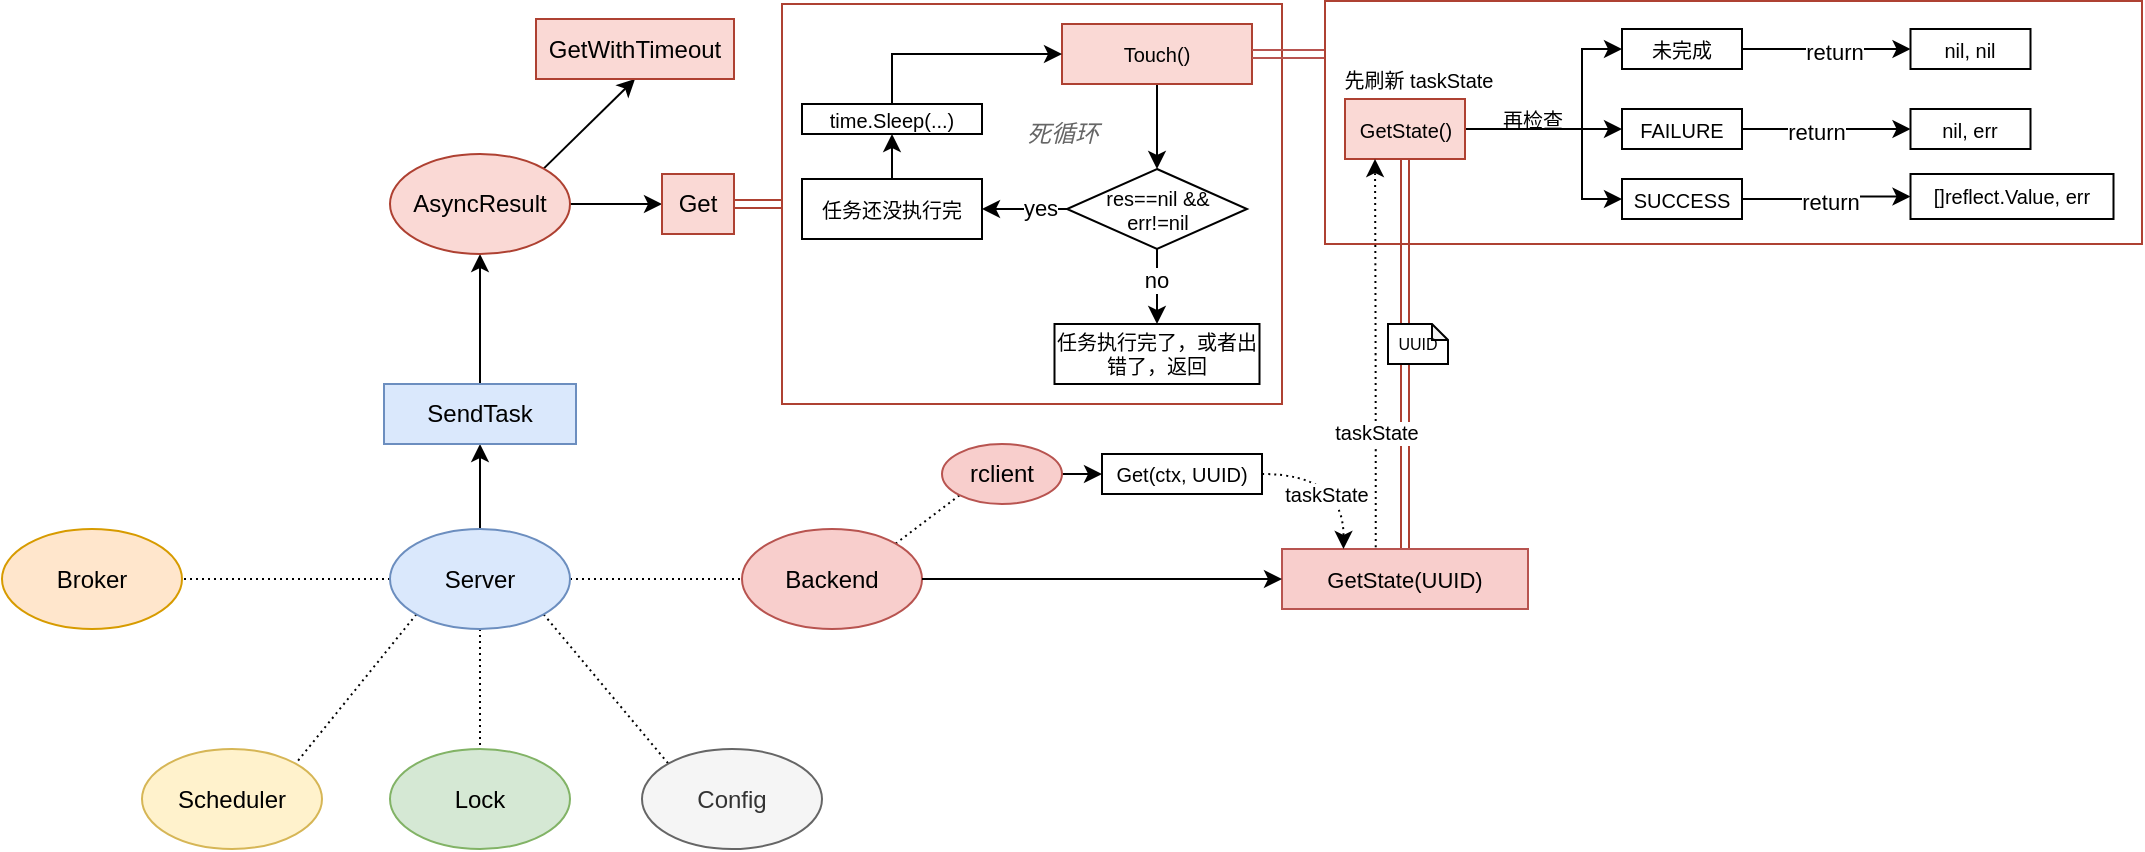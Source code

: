 <mxfile version="27.2.0" pages="3">
  <diagram name="第 1 页" id="FOzh4IWzmii-9WCR0G31">
    <mxGraphModel dx="673" dy="434" grid="1" gridSize="10" guides="1" tooltips="1" connect="1" arrows="1" fold="1" page="1" pageScale="1" pageWidth="827" pageHeight="1169" math="0" shadow="0">
      <root>
        <mxCell id="0" />
        <mxCell id="1" parent="0" />
        <mxCell id="Ofl7h55x0vACvlSZ26nz-1" style="rounded=0;orthogonalLoop=1;jettySize=auto;html=1;exitX=0;exitY=0.5;exitDx=0;exitDy=0;entryX=1;entryY=0.5;entryDx=0;entryDy=0;endArrow=none;startFill=0;endFill=1;dashed=1;dashPattern=1 2;" parent="1" source="Ofl7h55x0vACvlSZ26nz-7" target="Ofl7h55x0vACvlSZ26nz-8" edge="1">
          <mxGeometry relative="1" as="geometry" />
        </mxCell>
        <mxCell id="Ofl7h55x0vACvlSZ26nz-2" style="rounded=0;orthogonalLoop=1;jettySize=auto;html=1;entryX=0;entryY=0.5;entryDx=0;entryDy=0;endArrow=none;startFill=0;exitX=1;exitY=0.5;exitDx=0;exitDy=0;dashed=1;dashPattern=1 2;" parent="1" source="Ofl7h55x0vACvlSZ26nz-7" target="Ofl7h55x0vACvlSZ26nz-10" edge="1">
          <mxGeometry relative="1" as="geometry" />
        </mxCell>
        <mxCell id="Ofl7h55x0vACvlSZ26nz-3" style="rounded=0;orthogonalLoop=1;jettySize=auto;html=1;exitX=1;exitY=1;exitDx=0;exitDy=0;entryX=0;entryY=0;entryDx=0;entryDy=0;endArrow=none;startFill=0;dashed=1;dashPattern=1 2;" parent="1" source="Ofl7h55x0vACvlSZ26nz-7" target="Ofl7h55x0vACvlSZ26nz-11" edge="1">
          <mxGeometry relative="1" as="geometry" />
        </mxCell>
        <mxCell id="Ofl7h55x0vACvlSZ26nz-4" style="rounded=0;orthogonalLoop=1;jettySize=auto;html=1;entryX=1;entryY=0;entryDx=0;entryDy=0;endArrow=none;startFill=0;exitX=0;exitY=1;exitDx=0;exitDy=0;dashed=1;dashPattern=1 2;" parent="1" source="Ofl7h55x0vACvlSZ26nz-7" target="Ofl7h55x0vACvlSZ26nz-13" edge="1">
          <mxGeometry relative="1" as="geometry" />
        </mxCell>
        <mxCell id="Ofl7h55x0vACvlSZ26nz-5" style="rounded=0;orthogonalLoop=1;jettySize=auto;html=1;entryX=0.5;entryY=0;entryDx=0;entryDy=0;endArrow=none;startFill=0;exitX=0.5;exitY=1;exitDx=0;exitDy=0;dashed=1;dashPattern=1 2;" parent="1" source="Ofl7h55x0vACvlSZ26nz-7" target="Ofl7h55x0vACvlSZ26nz-12" edge="1">
          <mxGeometry relative="1" as="geometry" />
        </mxCell>
        <mxCell id="Ofl7h55x0vACvlSZ26nz-6" style="edgeStyle=orthogonalEdgeStyle;rounded=0;orthogonalLoop=1;jettySize=auto;html=1;exitX=0.5;exitY=0;exitDx=0;exitDy=0;entryX=0.5;entryY=1;entryDx=0;entryDy=0;" parent="1" source="Ofl7h55x0vACvlSZ26nz-7" target="Ofl7h55x0vACvlSZ26nz-15" edge="1">
          <mxGeometry relative="1" as="geometry" />
        </mxCell>
        <mxCell id="Ofl7h55x0vACvlSZ26nz-7" value="Server" style="ellipse;whiteSpace=wrap;html=1;fillColor=#dae8fc;strokeColor=#6c8ebf;" parent="1" vertex="1">
          <mxGeometry x="374" y="372.5" width="90" height="50" as="geometry" />
        </mxCell>
        <mxCell id="Ofl7h55x0vACvlSZ26nz-8" value="Broker" style="ellipse;whiteSpace=wrap;html=1;fillColor=#ffe6cc;strokeColor=#d79b00;" parent="1" vertex="1">
          <mxGeometry x="180" y="372.5" width="90" height="50" as="geometry" />
        </mxCell>
        <mxCell id="Ofl7h55x0vACvlSZ26nz-9" style="rounded=0;orthogonalLoop=1;jettySize=auto;html=1;exitX=1;exitY=0;exitDx=0;exitDy=0;entryX=0;entryY=1;entryDx=0;entryDy=0;endArrow=none;startFill=0;dashed=1;dashPattern=1 2;" parent="1" source="Ofl7h55x0vACvlSZ26nz-10" target="Ofl7h55x0vACvlSZ26nz-57" edge="1">
          <mxGeometry relative="1" as="geometry" />
        </mxCell>
        <mxCell id="Ofl7h55x0vACvlSZ26nz-10" value="Backend" style="ellipse;whiteSpace=wrap;html=1;fillColor=#f8cecc;strokeColor=#b85450;" parent="1" vertex="1">
          <mxGeometry x="550" y="372.5" width="90" height="50" as="geometry" />
        </mxCell>
        <mxCell id="Ofl7h55x0vACvlSZ26nz-11" value="Config" style="ellipse;whiteSpace=wrap;html=1;fillColor=#f5f5f5;strokeColor=#666666;fontColor=#333333;" parent="1" vertex="1">
          <mxGeometry x="500" y="482.5" width="90" height="50" as="geometry" />
        </mxCell>
        <mxCell id="Ofl7h55x0vACvlSZ26nz-12" value="Lock" style="ellipse;whiteSpace=wrap;html=1;fillColor=#d5e8d4;strokeColor=#82b366;" parent="1" vertex="1">
          <mxGeometry x="374" y="482.5" width="90" height="50" as="geometry" />
        </mxCell>
        <mxCell id="Ofl7h55x0vACvlSZ26nz-13" value="Scheduler" style="ellipse;whiteSpace=wrap;html=1;fillColor=#fff2cc;strokeColor=#d6b656;" parent="1" vertex="1">
          <mxGeometry x="250" y="482.5" width="90" height="50" as="geometry" />
        </mxCell>
        <mxCell id="Ofl7h55x0vACvlSZ26nz-14" style="edgeStyle=orthogonalEdgeStyle;rounded=0;orthogonalLoop=1;jettySize=auto;html=1;exitX=0.5;exitY=0;exitDx=0;exitDy=0;entryX=0.5;entryY=1;entryDx=0;entryDy=0;" parent="1" source="Ofl7h55x0vACvlSZ26nz-15" target="Ofl7h55x0vACvlSZ26nz-18" edge="1">
          <mxGeometry relative="1" as="geometry">
            <mxPoint x="418.5" y="240" as="targetPoint" />
          </mxGeometry>
        </mxCell>
        <mxCell id="Ofl7h55x0vACvlSZ26nz-15" value="SendTask" style="rounded=0;whiteSpace=wrap;html=1;fillColor=#dae8fc;strokeColor=#6C8EBF;" parent="1" vertex="1">
          <mxGeometry x="371" y="300" width="96" height="30" as="geometry" />
        </mxCell>
        <mxCell id="Ofl7h55x0vACvlSZ26nz-16" style="edgeStyle=orthogonalEdgeStyle;rounded=0;orthogonalLoop=1;jettySize=auto;html=1;exitX=1;exitY=0.5;exitDx=0;exitDy=0;entryX=0;entryY=0.5;entryDx=0;entryDy=0;shape=link;strokeColor=#AE4132;" parent="1" source="Ofl7h55x0vACvlSZ26nz-65" target="Ofl7h55x0vACvlSZ26nz-19" edge="1">
          <mxGeometry relative="1" as="geometry" />
        </mxCell>
        <mxCell id="Ofl7h55x0vACvlSZ26nz-17" style="edgeStyle=orthogonalEdgeStyle;rounded=0;orthogonalLoop=1;jettySize=auto;html=1;exitX=1;exitY=0.5;exitDx=0;exitDy=0;entryX=0;entryY=0.5;entryDx=0;entryDy=0;" parent="1" source="Ofl7h55x0vACvlSZ26nz-18" target="Ofl7h55x0vACvlSZ26nz-65" edge="1">
          <mxGeometry relative="1" as="geometry" />
        </mxCell>
        <mxCell id="Ofl7h55x0vACvlSZ26nz-67" style="rounded=0;orthogonalLoop=1;jettySize=auto;html=1;exitX=1;exitY=0;exitDx=0;exitDy=0;entryX=0.5;entryY=1;entryDx=0;entryDy=0;" parent="1" source="Ofl7h55x0vACvlSZ26nz-18" target="Ofl7h55x0vACvlSZ26nz-66" edge="1">
          <mxGeometry relative="1" as="geometry" />
        </mxCell>
        <mxCell id="Ofl7h55x0vACvlSZ26nz-18" value="AsyncResult" style="ellipse;whiteSpace=wrap;html=1;fillColor=#fad9d5;strokeColor=#ae4132;" parent="1" vertex="1">
          <mxGeometry x="374" y="185" width="90" height="50" as="geometry" />
        </mxCell>
        <mxCell id="Ofl7h55x0vACvlSZ26nz-19" value="" style="rounded=0;whiteSpace=wrap;html=1;fillColor=none;strokeColor=#AE4132;" parent="1" vertex="1">
          <mxGeometry x="570" y="110" width="250" height="200" as="geometry" />
        </mxCell>
        <mxCell id="Ofl7h55x0vACvlSZ26nz-20" style="edgeStyle=orthogonalEdgeStyle;rounded=0;orthogonalLoop=1;jettySize=auto;html=1;exitX=0.5;exitY=1;exitDx=0;exitDy=0;entryX=0.5;entryY=0;entryDx=0;entryDy=0;" parent="1" source="Ofl7h55x0vACvlSZ26nz-21" target="Ofl7h55x0vACvlSZ26nz-26" edge="1">
          <mxGeometry relative="1" as="geometry" />
        </mxCell>
        <mxCell id="Ofl7h55x0vACvlSZ26nz-21" value="Touch()" style="rounded=0;whiteSpace=wrap;html=1;fillColor=#fad9d5;strokeColor=#ae4132;fontSize=10;" parent="1" vertex="1">
          <mxGeometry x="710" y="120" width="95" height="30" as="geometry" />
        </mxCell>
        <mxCell id="Ofl7h55x0vACvlSZ26nz-22" style="edgeStyle=orthogonalEdgeStyle;rounded=0;orthogonalLoop=1;jettySize=auto;html=1;exitX=0;exitY=0.5;exitDx=0;exitDy=0;entryX=1;entryY=0.5;entryDx=0;entryDy=0;" parent="1" source="Ofl7h55x0vACvlSZ26nz-26" target="Ofl7h55x0vACvlSZ26nz-29" edge="1">
          <mxGeometry relative="1" as="geometry" />
        </mxCell>
        <mxCell id="Ofl7h55x0vACvlSZ26nz-23" value="yes" style="edgeLabel;html=1;align=center;verticalAlign=middle;resizable=0;points=[];" parent="Ofl7h55x0vACvlSZ26nz-22" vertex="1" connectable="0">
          <mxGeometry x="-0.33" y="-1" relative="1" as="geometry">
            <mxPoint as="offset" />
          </mxGeometry>
        </mxCell>
        <mxCell id="Ofl7h55x0vACvlSZ26nz-24" style="edgeStyle=orthogonalEdgeStyle;rounded=0;orthogonalLoop=1;jettySize=auto;html=1;exitX=0.5;exitY=1;exitDx=0;exitDy=0;entryX=0.5;entryY=0;entryDx=0;entryDy=0;" parent="1" source="Ofl7h55x0vACvlSZ26nz-26" target="Ofl7h55x0vACvlSZ26nz-30" edge="1">
          <mxGeometry relative="1" as="geometry" />
        </mxCell>
        <mxCell id="Ofl7h55x0vACvlSZ26nz-25" value="no" style="edgeLabel;html=1;align=center;verticalAlign=middle;resizable=0;points=[];" parent="Ofl7h55x0vACvlSZ26nz-24" vertex="1" connectable="0">
          <mxGeometry x="-0.171" y="-1" relative="1" as="geometry">
            <mxPoint as="offset" />
          </mxGeometry>
        </mxCell>
        <mxCell id="Ofl7h55x0vACvlSZ26nz-26" value="res==nil &amp;amp;&amp;amp;&lt;div&gt;err!=nil&lt;/div&gt;" style="rhombus;whiteSpace=wrap;html=1;fontSize=10;" parent="1" vertex="1">
          <mxGeometry x="712.5" y="192.5" width="90" height="40" as="geometry" />
        </mxCell>
        <mxCell id="Ofl7h55x0vACvlSZ26nz-27" style="edgeStyle=orthogonalEdgeStyle;rounded=0;orthogonalLoop=1;jettySize=auto;html=1;exitX=0.5;exitY=0;exitDx=0;exitDy=0;entryX=0;entryY=0.5;entryDx=0;entryDy=0;" parent="1" source="Ofl7h55x0vACvlSZ26nz-31" target="Ofl7h55x0vACvlSZ26nz-21" edge="1">
          <mxGeometry relative="1" as="geometry" />
        </mxCell>
        <mxCell id="Ofl7h55x0vACvlSZ26nz-28" style="edgeStyle=orthogonalEdgeStyle;rounded=0;orthogonalLoop=1;jettySize=auto;html=1;exitX=0.5;exitY=0;exitDx=0;exitDy=0;entryX=0.5;entryY=1;entryDx=0;entryDy=0;" parent="1" source="Ofl7h55x0vACvlSZ26nz-29" target="Ofl7h55x0vACvlSZ26nz-31" edge="1">
          <mxGeometry relative="1" as="geometry" />
        </mxCell>
        <mxCell id="Ofl7h55x0vACvlSZ26nz-29" value="任务还没执行完" style="rounded=0;whiteSpace=wrap;html=1;fontSize=10;" parent="1" vertex="1">
          <mxGeometry x="580" y="197.5" width="90" height="30" as="geometry" />
        </mxCell>
        <mxCell id="Ofl7h55x0vACvlSZ26nz-30" value="任务执行完了，或者出错了，返回" style="rounded=0;whiteSpace=wrap;html=1;fontSize=10;" parent="1" vertex="1">
          <mxGeometry x="706.25" y="270" width="102.5" height="30" as="geometry" />
        </mxCell>
        <mxCell id="Ofl7h55x0vACvlSZ26nz-31" value="time.Sleep(...)" style="rounded=0;whiteSpace=wrap;html=1;fontSize=10;" parent="1" vertex="1">
          <mxGeometry x="580" y="160" width="90" height="15" as="geometry" />
        </mxCell>
        <mxCell id="Ofl7h55x0vACvlSZ26nz-32" value="" style="rounded=0;whiteSpace=wrap;html=1;fillColor=none;strokeColor=#AE4132;" parent="1" vertex="1">
          <mxGeometry x="841.5" y="108.5" width="408.5" height="121.5" as="geometry" />
        </mxCell>
        <mxCell id="Ofl7h55x0vACvlSZ26nz-33" style="edgeStyle=orthogonalEdgeStyle;rounded=0;orthogonalLoop=1;jettySize=auto;html=1;exitX=1;exitY=0.5;exitDx=0;exitDy=0;entryX=0;entryY=0.5;entryDx=0;entryDy=0;" parent="1" source="Ofl7h55x0vACvlSZ26nz-37" target="Ofl7h55x0vACvlSZ26nz-46" edge="1">
          <mxGeometry relative="1" as="geometry">
            <Array as="points">
              <mxPoint x="970" y="173" />
              <mxPoint x="970" y="133" />
            </Array>
          </mxGeometry>
        </mxCell>
        <mxCell id="Ofl7h55x0vACvlSZ26nz-34" style="edgeStyle=orthogonalEdgeStyle;rounded=0;orthogonalLoop=1;jettySize=auto;html=1;exitX=1;exitY=0.5;exitDx=0;exitDy=0;entryX=0;entryY=0.5;entryDx=0;entryDy=0;" parent="1" source="Ofl7h55x0vACvlSZ26nz-37" target="Ofl7h55x0vACvlSZ26nz-40" edge="1">
          <mxGeometry relative="1" as="geometry" />
        </mxCell>
        <mxCell id="Ofl7h55x0vACvlSZ26nz-35" style="edgeStyle=orthogonalEdgeStyle;rounded=0;orthogonalLoop=1;jettySize=auto;html=1;exitX=1;exitY=0.5;exitDx=0;exitDy=0;entryX=0;entryY=0.5;entryDx=0;entryDy=0;" parent="1" source="Ofl7h55x0vACvlSZ26nz-37" target="Ofl7h55x0vACvlSZ26nz-43" edge="1">
          <mxGeometry relative="1" as="geometry">
            <Array as="points">
              <mxPoint x="970" y="173" />
              <mxPoint x="970" y="207" />
            </Array>
          </mxGeometry>
        </mxCell>
        <mxCell id="Ofl7h55x0vACvlSZ26nz-36" style="edgeStyle=orthogonalEdgeStyle;rounded=0;orthogonalLoop=1;jettySize=auto;html=1;exitX=0.5;exitY=1;exitDx=0;exitDy=0;shape=link;strokeColor=#AE4132;" parent="1" source="Ofl7h55x0vACvlSZ26nz-37" target="Ofl7h55x0vACvlSZ26nz-54" edge="1">
          <mxGeometry relative="1" as="geometry" />
        </mxCell>
        <mxCell id="Ofl7h55x0vACvlSZ26nz-37" value="GetState()" style="rounded=0;whiteSpace=wrap;html=1;fillColor=#fad9d5;strokeColor=#AE4132;fontSize=10;" parent="1" vertex="1">
          <mxGeometry x="851.5" y="157.5" width="60" height="30" as="geometry" />
        </mxCell>
        <mxCell id="Ofl7h55x0vACvlSZ26nz-38" style="edgeStyle=orthogonalEdgeStyle;rounded=0;orthogonalLoop=1;jettySize=auto;html=1;exitX=1;exitY=0.5;exitDx=0;exitDy=0;entryX=0;entryY=0.5;entryDx=0;entryDy=0;" parent="1" source="Ofl7h55x0vACvlSZ26nz-40" target="Ofl7h55x0vACvlSZ26nz-48" edge="1">
          <mxGeometry relative="1" as="geometry" />
        </mxCell>
        <mxCell id="Ofl7h55x0vACvlSZ26nz-39" value="return" style="edgeLabel;html=1;align=center;verticalAlign=middle;resizable=0;points=[];" parent="Ofl7h55x0vACvlSZ26nz-38" vertex="1" connectable="0">
          <mxGeometry x="-0.129" y="-1" relative="1" as="geometry">
            <mxPoint as="offset" />
          </mxGeometry>
        </mxCell>
        <mxCell id="Ofl7h55x0vACvlSZ26nz-40" value="FAILURE" style="rounded=0;whiteSpace=wrap;html=1;fontSize=10;" parent="1" vertex="1">
          <mxGeometry x="990" y="162.5" width="60" height="20" as="geometry" />
        </mxCell>
        <mxCell id="Ofl7h55x0vACvlSZ26nz-41" style="edgeStyle=orthogonalEdgeStyle;rounded=0;orthogonalLoop=1;jettySize=auto;html=1;exitX=1;exitY=0.5;exitDx=0;exitDy=0;entryX=0;entryY=0.5;entryDx=0;entryDy=0;" parent="1" source="Ofl7h55x0vACvlSZ26nz-43" target="Ofl7h55x0vACvlSZ26nz-49" edge="1">
          <mxGeometry relative="1" as="geometry" />
        </mxCell>
        <mxCell id="Ofl7h55x0vACvlSZ26nz-42" value="return" style="edgeLabel;html=1;align=center;verticalAlign=middle;resizable=0;points=[];" parent="Ofl7h55x0vACvlSZ26nz-41" vertex="1" connectable="0">
          <mxGeometry x="0.043" y="-2" relative="1" as="geometry">
            <mxPoint as="offset" />
          </mxGeometry>
        </mxCell>
        <mxCell id="Ofl7h55x0vACvlSZ26nz-43" value="SUCCESS" style="rounded=0;whiteSpace=wrap;html=1;fontSize=10;" parent="1" vertex="1">
          <mxGeometry x="990" y="197.5" width="60" height="20" as="geometry" />
        </mxCell>
        <mxCell id="Ofl7h55x0vACvlSZ26nz-44" style="edgeStyle=orthogonalEdgeStyle;rounded=0;orthogonalLoop=1;jettySize=auto;html=1;exitX=1;exitY=0.5;exitDx=0;exitDy=0;entryX=0;entryY=0.5;entryDx=0;entryDy=0;" parent="1" source="Ofl7h55x0vACvlSZ26nz-46" target="Ofl7h55x0vACvlSZ26nz-47" edge="1">
          <mxGeometry relative="1" as="geometry" />
        </mxCell>
        <mxCell id="Ofl7h55x0vACvlSZ26nz-45" value="return" style="edgeLabel;html=1;align=center;verticalAlign=middle;resizable=0;points=[];" parent="Ofl7h55x0vACvlSZ26nz-44" vertex="1" connectable="0">
          <mxGeometry x="0.087" y="-1" relative="1" as="geometry">
            <mxPoint as="offset" />
          </mxGeometry>
        </mxCell>
        <mxCell id="Ofl7h55x0vACvlSZ26nz-46" value="未完成" style="rounded=0;whiteSpace=wrap;html=1;fontSize=10;" parent="1" vertex="1">
          <mxGeometry x="990" y="122.5" width="60" height="20" as="geometry" />
        </mxCell>
        <mxCell id="Ofl7h55x0vACvlSZ26nz-47" value="&lt;div&gt;nil, nil&lt;/div&gt;" style="rounded=0;whiteSpace=wrap;html=1;fontSize=10;" parent="1" vertex="1">
          <mxGeometry x="1134.25" y="122.5" width="60" height="20" as="geometry" />
        </mxCell>
        <mxCell id="Ofl7h55x0vACvlSZ26nz-48" value="&lt;span style=&quot;background-color: transparent; color: light-dark(rgb(0, 0, 0), rgb(255, 255, 255));&quot;&gt;nil, err&lt;/span&gt;" style="rounded=0;whiteSpace=wrap;html=1;fontSize=10;" parent="1" vertex="1">
          <mxGeometry x="1134.25" y="162.5" width="60" height="20" as="geometry" />
        </mxCell>
        <mxCell id="Ofl7h55x0vACvlSZ26nz-49" value="[]reflect.Value, err" style="rounded=0;whiteSpace=wrap;html=1;fontSize=10;" parent="1" vertex="1">
          <mxGeometry x="1134.25" y="195" width="101.5" height="22.5" as="geometry" />
        </mxCell>
        <mxCell id="Ofl7h55x0vACvlSZ26nz-51" value="死循环" style="text;html=1;align=center;verticalAlign=middle;resizable=0;points=[];autosize=1;strokeColor=none;fillColor=none;fontStyle=2;fontColor=#666666;" parent="1" vertex="1">
          <mxGeometry x="680" y="160" width="60" height="30" as="geometry" />
        </mxCell>
        <mxCell id="Ofl7h55x0vACvlSZ26nz-52" style="edgeStyle=orthogonalEdgeStyle;rounded=0;orthogonalLoop=1;jettySize=auto;html=1;exitX=0.381;exitY=-0.031;exitDx=0;exitDy=0;entryX=0.25;entryY=1;entryDx=0;entryDy=0;curved=1;exitPerimeter=0;dashed=1;dashPattern=1 2;" parent="1" source="Ofl7h55x0vACvlSZ26nz-54" target="Ofl7h55x0vACvlSZ26nz-37" edge="1">
          <mxGeometry relative="1" as="geometry" />
        </mxCell>
        <mxCell id="Ofl7h55x0vACvlSZ26nz-53" value="taskState" style="edgeLabel;html=1;align=center;verticalAlign=middle;resizable=0;points=[];fontSize=10;" parent="Ofl7h55x0vACvlSZ26nz-52" vertex="1" connectable="0">
          <mxGeometry x="-0.401" relative="1" as="geometry">
            <mxPoint as="offset" />
          </mxGeometry>
        </mxCell>
        <mxCell id="Ofl7h55x0vACvlSZ26nz-54" value="GetState(UUID)" style="rounded=0;whiteSpace=wrap;html=1;fillColor=#f8cecc;strokeColor=#b85450;fontSize=11;" parent="1" vertex="1">
          <mxGeometry x="820" y="382.5" width="123" height="30" as="geometry" />
        </mxCell>
        <mxCell id="Ofl7h55x0vACvlSZ26nz-55" style="edgeStyle=orthogonalEdgeStyle;rounded=0;orthogonalLoop=1;jettySize=auto;html=1;entryX=0;entryY=0.5;entryDx=0;entryDy=0;" parent="1" source="Ofl7h55x0vACvlSZ26nz-10" target="Ofl7h55x0vACvlSZ26nz-54" edge="1">
          <mxGeometry relative="1" as="geometry" />
        </mxCell>
        <mxCell id="Ofl7h55x0vACvlSZ26nz-56" style="edgeStyle=orthogonalEdgeStyle;rounded=0;orthogonalLoop=1;jettySize=auto;html=1;exitX=1;exitY=0.5;exitDx=0;exitDy=0;entryX=0;entryY=0.5;entryDx=0;entryDy=0;" parent="1" source="Ofl7h55x0vACvlSZ26nz-57" target="Ofl7h55x0vACvlSZ26nz-60" edge="1">
          <mxGeometry relative="1" as="geometry" />
        </mxCell>
        <mxCell id="Ofl7h55x0vACvlSZ26nz-57" value="rclient" style="ellipse;whiteSpace=wrap;html=1;fillColor=#f8cecc;strokeColor=#b85450;" parent="1" vertex="1">
          <mxGeometry x="650" y="330" width="60" height="30" as="geometry" />
        </mxCell>
        <mxCell id="Ofl7h55x0vACvlSZ26nz-58" style="edgeStyle=orthogonalEdgeStyle;rounded=0;orthogonalLoop=1;jettySize=auto;html=1;exitX=1;exitY=0.5;exitDx=0;exitDy=0;entryX=0.25;entryY=0;entryDx=0;entryDy=0;dashed=1;dashPattern=1 2;curved=1;" parent="1" source="Ofl7h55x0vACvlSZ26nz-60" target="Ofl7h55x0vACvlSZ26nz-54" edge="1">
          <mxGeometry relative="1" as="geometry" />
        </mxCell>
        <mxCell id="Ofl7h55x0vACvlSZ26nz-59" value="taskState" style="edgeLabel;html=1;align=center;verticalAlign=middle;resizable=0;points=[];fontSize=10;" parent="Ofl7h55x0vACvlSZ26nz-58" vertex="1" connectable="0">
          <mxGeometry x="-0.692" y="1" relative="1" as="geometry">
            <mxPoint x="20" y="11" as="offset" />
          </mxGeometry>
        </mxCell>
        <mxCell id="Ofl7h55x0vACvlSZ26nz-60" value="Get(ctx, UUID)" style="rounded=0;whiteSpace=wrap;html=1;fontSize=10;" parent="1" vertex="1">
          <mxGeometry x="730" y="335" width="80" height="20" as="geometry" />
        </mxCell>
        <mxCell id="Ofl7h55x0vACvlSZ26nz-61" value="UUID" style="shape=note;whiteSpace=wrap;html=1;backgroundOutline=1;darkOpacity=0.05;size=8;fontSize=8;" parent="1" vertex="1">
          <mxGeometry x="873" y="270" width="30" height="20" as="geometry" />
        </mxCell>
        <mxCell id="Ofl7h55x0vACvlSZ26nz-63" value="先刷新&amp;nbsp;&lt;span style=&quot;background-color: transparent; color: light-dark(rgb(0, 0, 0), rgb(255, 255, 255));&quot;&gt;taskState&lt;/span&gt;" style="text;html=1;align=center;verticalAlign=middle;resizable=0;points=[];autosize=1;strokeColor=none;fillColor=none;fontSize=10;" parent="1" vertex="1">
          <mxGeometry x="838" y="132.5" width="100" height="30" as="geometry" />
        </mxCell>
        <mxCell id="Ofl7h55x0vACvlSZ26nz-64" value="再检查" style="text;html=1;align=center;verticalAlign=middle;resizable=0;points=[];autosize=1;strokeColor=none;fillColor=none;fontSize=10;rotation=0;" parent="1" vertex="1">
          <mxGeometry x="920" y="152.5" width="50" height="30" as="geometry" />
        </mxCell>
        <mxCell id="Ofl7h55x0vACvlSZ26nz-65" value="Get" style="rounded=0;whiteSpace=wrap;html=1;fillColor=#fad9d5;strokeColor=#ae4132;" parent="1" vertex="1">
          <mxGeometry x="510" y="195" width="36" height="30" as="geometry" />
        </mxCell>
        <mxCell id="Ofl7h55x0vACvlSZ26nz-66" value="GetWithTimeout" style="rounded=0;whiteSpace=wrap;html=1;fillColor=#fad9d5;strokeColor=#ae4132;" parent="1" vertex="1">
          <mxGeometry x="447" y="117.5" width="99" height="30" as="geometry" />
        </mxCell>
        <mxCell id="E29Z3xID2arAqu9Q_SNb-1" style="edgeStyle=orthogonalEdgeStyle;rounded=0;orthogonalLoop=1;jettySize=auto;html=1;exitX=1;exitY=0.5;exitDx=0;exitDy=0;entryX=-0.001;entryY=0.212;entryDx=0;entryDy=0;entryPerimeter=0;shape=link;fillColor=#f8cecc;strokeColor=#b85450;" edge="1" parent="1" source="Ofl7h55x0vACvlSZ26nz-21" target="Ofl7h55x0vACvlSZ26nz-32">
          <mxGeometry relative="1" as="geometry" />
        </mxCell>
      </root>
    </mxGraphModel>
  </diagram>
  <diagram name="第 2 页" id="c2FCSFB6tbEMGuxQp-f3">
    <mxGraphModel dx="1508" dy="818" grid="1" gridSize="10" guides="1" tooltips="1" connect="1" arrows="1" fold="1" page="1" pageScale="1" pageWidth="827" pageHeight="1169" math="0" shadow="0">
      <root>
        <mxCell id="0" />
        <mxCell id="1" parent="0" />
        <mxCell id="v9z6lBJK89Xw3rwl5iZ4-1" style="rounded=0;orthogonalLoop=1;jettySize=auto;html=1;exitX=0;exitY=0;exitDx=0;exitDy=0;entryX=1;entryY=1;entryDx=0;entryDy=0;endArrow=none;startFill=0;endFill=1;" edge="1" parent="1" source="v9z6lBJK89Xw3rwl5iZ4-8" target="v9z6lBJK89Xw3rwl5iZ4-11">
          <mxGeometry relative="1" as="geometry" />
        </mxCell>
        <mxCell id="v9z6lBJK89Xw3rwl5iZ4-4" style="rounded=0;orthogonalLoop=1;jettySize=auto;html=1;entryX=0;entryY=1;entryDx=0;entryDy=0;endArrow=none;startFill=0;exitX=1;exitY=0;exitDx=0;exitDy=0;" edge="1" parent="1" source="v9z6lBJK89Xw3rwl5iZ4-8" target="v9z6lBJK89Xw3rwl5iZ4-20">
          <mxGeometry relative="1" as="geometry" />
        </mxCell>
        <mxCell id="v9z6lBJK89Xw3rwl5iZ4-5" style="rounded=0;orthogonalLoop=1;jettySize=auto;html=1;exitX=1;exitY=0.5;exitDx=0;exitDy=0;entryX=0;entryY=0.5;entryDx=0;entryDy=0;endArrow=none;startFill=0;" edge="1" parent="1" source="v9z6lBJK89Xw3rwl5iZ4-8" target="v9z6lBJK89Xw3rwl5iZ4-21">
          <mxGeometry relative="1" as="geometry" />
        </mxCell>
        <mxCell id="v9z6lBJK89Xw3rwl5iZ4-6" style="rounded=0;orthogonalLoop=1;jettySize=auto;html=1;entryX=1;entryY=0;entryDx=0;entryDy=0;endArrow=none;startFill=0;" edge="1" parent="1" source="v9z6lBJK89Xw3rwl5iZ4-8" target="v9z6lBJK89Xw3rwl5iZ4-23">
          <mxGeometry relative="1" as="geometry" />
        </mxCell>
        <mxCell id="v9z6lBJK89Xw3rwl5iZ4-7" style="rounded=0;orthogonalLoop=1;jettySize=auto;html=1;entryX=0;entryY=0;entryDx=0;entryDy=0;endArrow=none;startFill=0;exitX=1;exitY=1;exitDx=0;exitDy=0;" edge="1" parent="1" source="v9z6lBJK89Xw3rwl5iZ4-8" target="v9z6lBJK89Xw3rwl5iZ4-22">
          <mxGeometry relative="1" as="geometry" />
        </mxCell>
        <mxCell id="v9z6lBJK89Xw3rwl5iZ4-8" value="Server" style="ellipse;whiteSpace=wrap;html=1;fillColor=#dae8fc;strokeColor=#6c8ebf;" vertex="1" parent="1">
          <mxGeometry x="300" y="250" width="90" height="50" as="geometry" />
        </mxCell>
        <mxCell id="v9z6lBJK89Xw3rwl5iZ4-27" style="rounded=0;orthogonalLoop=1;jettySize=auto;html=1;exitX=0;exitY=0;exitDx=0;exitDy=0;entryX=1;entryY=0.5;entryDx=0;entryDy=0;endArrow=none;startFill=0;" edge="1" parent="1" source="v9z6lBJK89Xw3rwl5iZ4-11" target="v9z6lBJK89Xw3rwl5iZ4-24">
          <mxGeometry relative="1" as="geometry" />
        </mxCell>
        <mxCell id="v9z6lBJK89Xw3rwl5iZ4-29" style="edgeStyle=orthogonalEdgeStyle;rounded=0;orthogonalLoop=1;jettySize=auto;html=1;entryX=1;entryY=0.5;entryDx=0;entryDy=0;endArrow=none;startFill=0;" edge="1" parent="1" source="v9z6lBJK89Xw3rwl5iZ4-11" target="v9z6lBJK89Xw3rwl5iZ4-25">
          <mxGeometry relative="1" as="geometry" />
        </mxCell>
        <mxCell id="v9z6lBJK89Xw3rwl5iZ4-30" style="rounded=0;orthogonalLoop=1;jettySize=auto;html=1;exitX=0;exitY=1;exitDx=0;exitDy=0;entryX=1;entryY=0.5;entryDx=0;entryDy=0;endArrow=none;startFill=0;" edge="1" parent="1" source="v9z6lBJK89Xw3rwl5iZ4-11" target="v9z6lBJK89Xw3rwl5iZ4-26">
          <mxGeometry relative="1" as="geometry" />
        </mxCell>
        <mxCell id="v9z6lBJK89Xw3rwl5iZ4-11" value="Broker" style="ellipse;whiteSpace=wrap;html=1;fillColor=#ffe6cc;strokeColor=#d79b00;" vertex="1" parent="1">
          <mxGeometry x="180" y="150" width="90" height="50" as="geometry" />
        </mxCell>
        <mxCell id="v9z6lBJK89Xw3rwl5iZ4-20" value="Backend" style="ellipse;whiteSpace=wrap;html=1;fillColor=#f8cecc;strokeColor=#b85450;" vertex="1" parent="1">
          <mxGeometry x="400" y="150" width="90" height="50" as="geometry" />
        </mxCell>
        <mxCell id="v9z6lBJK89Xw3rwl5iZ4-21" value="Config" style="ellipse;whiteSpace=wrap;html=1;fillColor=#f5f5f5;strokeColor=#666666;fontColor=#333333;" vertex="1" parent="1">
          <mxGeometry x="490" y="250" width="90" height="50" as="geometry" />
        </mxCell>
        <mxCell id="v9z6lBJK89Xw3rwl5iZ4-22" value="Lock" style="ellipse;whiteSpace=wrap;html=1;fillColor=#d5e8d4;strokeColor=#82b366;" vertex="1" parent="1">
          <mxGeometry x="420" y="350" width="90" height="50" as="geometry" />
        </mxCell>
        <mxCell id="v9z6lBJK89Xw3rwl5iZ4-23" value="Scheduler" style="ellipse;whiteSpace=wrap;html=1;fillColor=#fff2cc;strokeColor=#d6b656;" vertex="1" parent="1">
          <mxGeometry x="170" y="350" width="90" height="50" as="geometry" />
        </mxCell>
        <mxCell id="v9z6lBJK89Xw3rwl5iZ4-24" value="Worker" style="ellipse;whiteSpace=wrap;html=1;fillColor=#e1d5e7;strokeColor=#9673a6;" vertex="1" parent="1">
          <mxGeometry x="80" y="105" width="70" height="40" as="geometry" />
        </mxCell>
        <mxCell id="v9z6lBJK89Xw3rwl5iZ4-25" value="Worker" style="ellipse;whiteSpace=wrap;html=1;fillColor=#e1d5e7;strokeColor=#9673a6;" vertex="1" parent="1">
          <mxGeometry x="80" y="155" width="70" height="40" as="geometry" />
        </mxCell>
        <mxCell id="v9z6lBJK89Xw3rwl5iZ4-26" value="Worker" style="ellipse;whiteSpace=wrap;html=1;fillColor=#e1d5e7;strokeColor=#9673a6;" vertex="1" parent="1">
          <mxGeometry x="80" y="205" width="70" height="40" as="geometry" />
        </mxCell>
      </root>
    </mxGraphModel>
  </diagram>
  <diagram name="第 3 页" id="TGx5Iorhx-hYgWslnq6l">
    <mxGraphModel dx="1810" dy="982" grid="1" gridSize="10" guides="1" tooltips="1" connect="1" arrows="1" fold="1" page="1" pageScale="1" pageWidth="827" pageHeight="1169" math="0" shadow="0">
      <root>
        <mxCell id="0" />
        <mxCell id="1" parent="0" />
        <mxCell id="ZCvvphS9IshZdOJKjDp5-1" style="rounded=0;orthogonalLoop=1;jettySize=auto;html=1;exitX=0;exitY=0;exitDx=0;exitDy=0;entryX=1;entryY=1;entryDx=0;entryDy=0;endArrow=none;startFill=0;endFill=1;" edge="1" parent="1" source="ZCvvphS9IshZdOJKjDp5-6" target="ZCvvphS9IshZdOJKjDp5-10">
          <mxGeometry relative="1" as="geometry" />
        </mxCell>
        <mxCell id="ZCvvphS9IshZdOJKjDp5-2" style="rounded=0;orthogonalLoop=1;jettySize=auto;html=1;entryX=0;entryY=1;entryDx=0;entryDy=0;endArrow=none;startFill=0;exitX=1;exitY=0;exitDx=0;exitDy=0;" edge="1" parent="1" source="ZCvvphS9IshZdOJKjDp5-6" target="ZCvvphS9IshZdOJKjDp5-11">
          <mxGeometry relative="1" as="geometry" />
        </mxCell>
        <mxCell id="ZCvvphS9IshZdOJKjDp5-3" style="rounded=0;orthogonalLoop=1;jettySize=auto;html=1;exitX=1;exitY=0.5;exitDx=0;exitDy=0;entryX=0;entryY=0.5;entryDx=0;entryDy=0;endArrow=none;startFill=0;" edge="1" parent="1" source="ZCvvphS9IshZdOJKjDp5-6" target="ZCvvphS9IshZdOJKjDp5-12">
          <mxGeometry relative="1" as="geometry" />
        </mxCell>
        <mxCell id="ZCvvphS9IshZdOJKjDp5-4" style="rounded=0;orthogonalLoop=1;jettySize=auto;html=1;entryX=1;entryY=0;entryDx=0;entryDy=0;endArrow=none;startFill=0;" edge="1" parent="1" source="ZCvvphS9IshZdOJKjDp5-6" target="ZCvvphS9IshZdOJKjDp5-14">
          <mxGeometry relative="1" as="geometry" />
        </mxCell>
        <mxCell id="ZCvvphS9IshZdOJKjDp5-5" style="rounded=0;orthogonalLoop=1;jettySize=auto;html=1;entryX=0;entryY=0;entryDx=0;entryDy=0;endArrow=none;startFill=0;exitX=1;exitY=1;exitDx=0;exitDy=0;" edge="1" parent="1" source="ZCvvphS9IshZdOJKjDp5-6" target="ZCvvphS9IshZdOJKjDp5-13">
          <mxGeometry relative="1" as="geometry" />
        </mxCell>
        <mxCell id="ZCvvphS9IshZdOJKjDp5-6" value="Server" style="ellipse;whiteSpace=wrap;html=1;fillColor=#dae8fc;strokeColor=#6c8ebf;" vertex="1" parent="1">
          <mxGeometry x="300" y="250" width="90" height="50" as="geometry" />
        </mxCell>
        <mxCell id="ZCvvphS9IshZdOJKjDp5-7" style="rounded=0;orthogonalLoop=1;jettySize=auto;html=1;exitX=0;exitY=0;exitDx=0;exitDy=0;entryX=1;entryY=0.5;entryDx=0;entryDy=0;endArrow=none;startFill=0;" edge="1" parent="1" source="ZCvvphS9IshZdOJKjDp5-10" target="ZCvvphS9IshZdOJKjDp5-15">
          <mxGeometry relative="1" as="geometry" />
        </mxCell>
        <mxCell id="ZCvvphS9IshZdOJKjDp5-8" style="edgeStyle=orthogonalEdgeStyle;rounded=0;orthogonalLoop=1;jettySize=auto;html=1;entryX=1;entryY=0.5;entryDx=0;entryDy=0;endArrow=none;startFill=0;" edge="1" parent="1" source="ZCvvphS9IshZdOJKjDp5-10" target="ZCvvphS9IshZdOJKjDp5-16">
          <mxGeometry relative="1" as="geometry" />
        </mxCell>
        <mxCell id="ZCvvphS9IshZdOJKjDp5-9" style="rounded=0;orthogonalLoop=1;jettySize=auto;html=1;exitX=0;exitY=1;exitDx=0;exitDy=0;entryX=1;entryY=0.5;entryDx=0;entryDy=0;endArrow=none;startFill=0;" edge="1" parent="1" source="ZCvvphS9IshZdOJKjDp5-10" target="ZCvvphS9IshZdOJKjDp5-17">
          <mxGeometry relative="1" as="geometry" />
        </mxCell>
        <mxCell id="ZCvvphS9IshZdOJKjDp5-10" value="Broker" style="ellipse;whiteSpace=wrap;html=1;fillColor=#ffe6cc;strokeColor=#d79b00;" vertex="1" parent="1">
          <mxGeometry x="180" y="150" width="90" height="50" as="geometry" />
        </mxCell>
        <mxCell id="ZCvvphS9IshZdOJKjDp5-11" value="Backend" style="ellipse;whiteSpace=wrap;html=1;fillColor=#f8cecc;strokeColor=#b85450;" vertex="1" parent="1">
          <mxGeometry x="400" y="150" width="90" height="50" as="geometry" />
        </mxCell>
        <mxCell id="ZCvvphS9IshZdOJKjDp5-12" value="Config" style="ellipse;whiteSpace=wrap;html=1;fillColor=#f5f5f5;strokeColor=#666666;fontColor=#333333;" vertex="1" parent="1">
          <mxGeometry x="490" y="250" width="90" height="50" as="geometry" />
        </mxCell>
        <mxCell id="ZCvvphS9IshZdOJKjDp5-13" value="Lock" style="ellipse;whiteSpace=wrap;html=1;fillColor=#d5e8d4;strokeColor=#82b366;" vertex="1" parent="1">
          <mxGeometry x="420" y="350" width="90" height="50" as="geometry" />
        </mxCell>
        <mxCell id="ZCvvphS9IshZdOJKjDp5-14" value="Scheduler" style="ellipse;whiteSpace=wrap;html=1;fillColor=#fff2cc;strokeColor=#d6b656;" vertex="1" parent="1">
          <mxGeometry x="170" y="350" width="90" height="50" as="geometry" />
        </mxCell>
        <mxCell id="ZCvvphS9IshZdOJKjDp5-15" value="Worker" style="ellipse;whiteSpace=wrap;html=1;fillColor=#e1d5e7;strokeColor=#9673a6;" vertex="1" parent="1">
          <mxGeometry x="80" y="105" width="70" height="40" as="geometry" />
        </mxCell>
        <mxCell id="ZCvvphS9IshZdOJKjDp5-16" value="Worker" style="ellipse;whiteSpace=wrap;html=1;fillColor=#e1d5e7;strokeColor=#9673a6;" vertex="1" parent="1">
          <mxGeometry x="80" y="155" width="70" height="40" as="geometry" />
        </mxCell>
        <mxCell id="ZCvvphS9IshZdOJKjDp5-17" value="Worker" style="ellipse;whiteSpace=wrap;html=1;fillColor=#e1d5e7;strokeColor=#9673a6;" vertex="1" parent="1">
          <mxGeometry x="80" y="205" width="70" height="40" as="geometry" />
        </mxCell>
      </root>
    </mxGraphModel>
  </diagram>
</mxfile>
